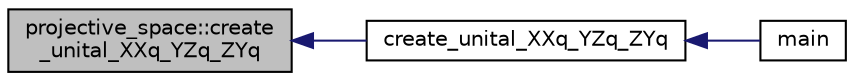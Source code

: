 digraph "projective_space::create_unital_XXq_YZq_ZYq"
{
  edge [fontname="Helvetica",fontsize="10",labelfontname="Helvetica",labelfontsize="10"];
  node [fontname="Helvetica",fontsize="10",shape=record];
  rankdir="LR";
  Node594 [label="projective_space::create\l_unital_XXq_YZq_ZYq",height=0.2,width=0.4,color="black", fillcolor="grey75", style="filled", fontcolor="black"];
  Node594 -> Node595 [dir="back",color="midnightblue",fontsize="10",style="solid",fontname="Helvetica"];
  Node595 [label="create_unital_XXq_YZq_ZYq",height=0.2,width=0.4,color="black", fillcolor="white", style="filled",URL="$d4/d67/geometry_8h.html#a8b16f0c0b62f3ad69a4f09074cb48866"];
  Node595 -> Node596 [dir="back",color="midnightblue",fontsize="10",style="solid",fontname="Helvetica"];
  Node596 [label="main",height=0.2,width=0.4,color="black", fillcolor="white", style="filled",URL="$d4/d6e/make__something_8_c.html#a217dbf8b442f20279ea00b898af96f52"];
}
